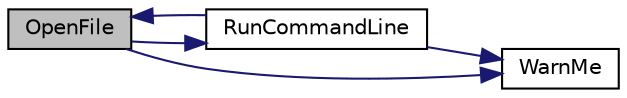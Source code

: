digraph "OpenFile"
{
  edge [fontname="Helvetica",fontsize="10",labelfontname="Helvetica",labelfontsize="10"];
  node [fontname="Helvetica",fontsize="10",shape=record];
  rankdir="LR";
  Node9 [label="OpenFile",height=0.2,width=0.4,color="black", fillcolor="grey75", style="filled", fontcolor="black"];
  Node9 -> Node10 [color="midnightblue",fontsize="10",style="solid",fontname="Helvetica"];
  Node10 [label="RunCommandLine",height=0.2,width=0.4,color="black", fillcolor="white", style="filled",URL="$classUtils_1_1Utils.html#a717ed7015b19b7ad7685cdcdb85c57db"];
  Node10 -> Node11 [color="midnightblue",fontsize="10",style="solid",fontname="Helvetica"];
  Node11 [label="WarnMe",height=0.2,width=0.4,color="black", fillcolor="white", style="filled",URL="$classUtils_1_1Utils.html#a3968e6556f205af6b70f8e1d207eb56b"];
  Node10 -> Node9 [color="midnightblue",fontsize="10",style="solid",fontname="Helvetica"];
  Node9 -> Node11 [color="midnightblue",fontsize="10",style="solid",fontname="Helvetica"];
}
